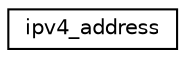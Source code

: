 digraph "Graphical Class Hierarchy"
{
 // LATEX_PDF_SIZE
  edge [fontname="Helvetica",fontsize="10",labelfontname="Helvetica",labelfontsize="10"];
  node [fontname="Helvetica",fontsize="10",shape=record];
  rankdir="LR";
  Node0 [label="ipv4_address",height=0.2,width=0.4,color="black", fillcolor="white", style="filled",URL="$structipv4__address.html",tooltip="The IPv4 address structure"];
}
